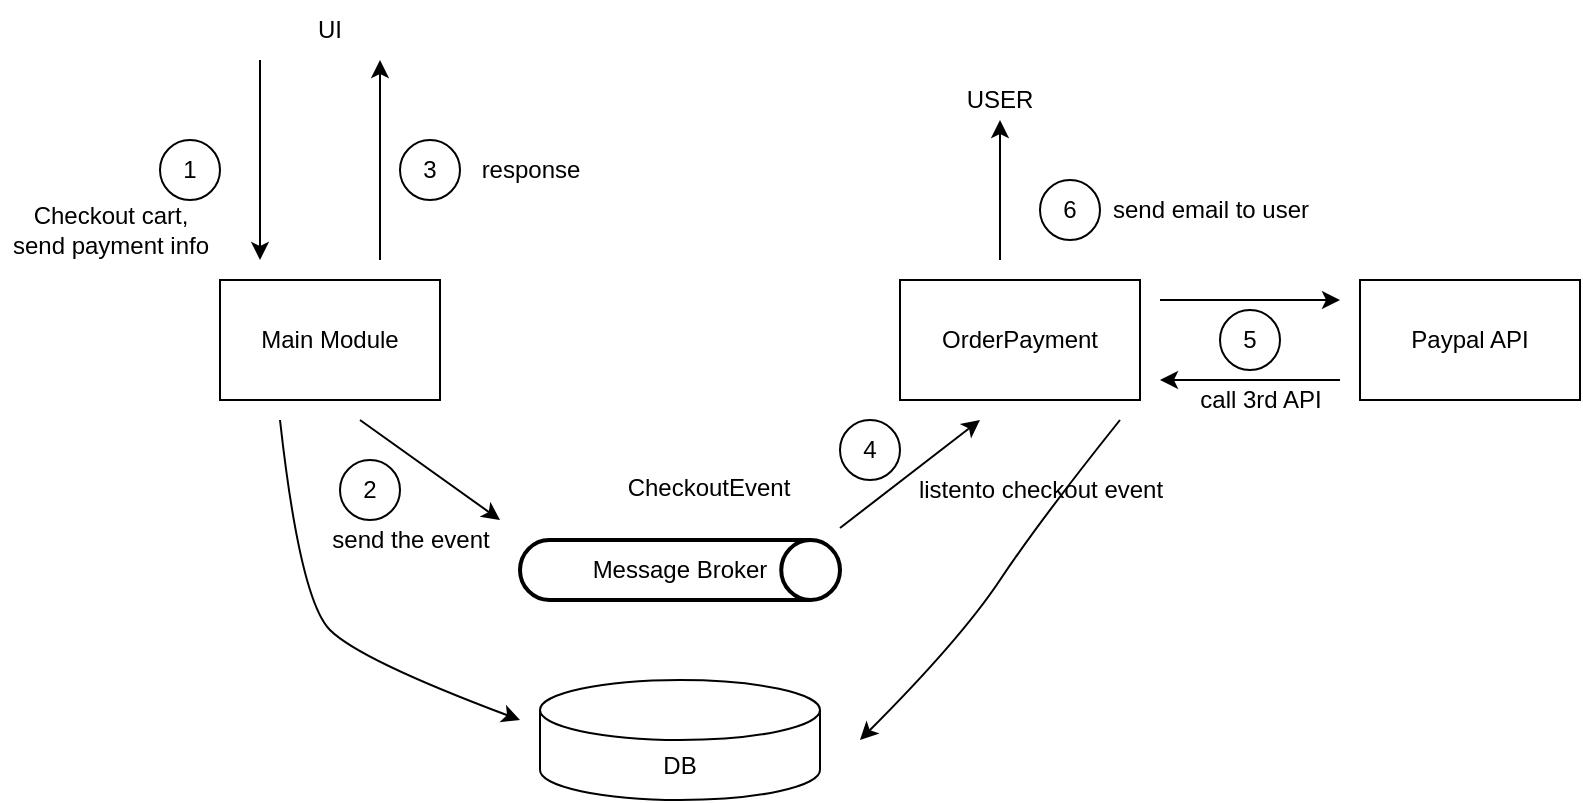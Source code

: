 <mxfile version="14.2.7" type="device"><diagram id="xSmDd7xREHlAoWl92h4q" name="Page-1"><mxGraphModel dx="1038" dy="580" grid="1" gridSize="10" guides="1" tooltips="1" connect="1" arrows="1" fold="1" page="1" pageScale="1" pageWidth="827" pageHeight="1169" math="0" shadow="0"><root><mxCell id="0"/><mxCell id="1" parent="0"/><mxCell id="jiwwj5aGOza-aqxXK3g--1" value="UI" style="text;html=1;strokeColor=none;fillColor=none;align=center;verticalAlign=middle;whiteSpace=wrap;rounded=0;" vertex="1" parent="1"><mxGeometry x="200" y="40" width="50" height="30" as="geometry"/></mxCell><mxCell id="jiwwj5aGOza-aqxXK3g--2" value="Main Module" style="rounded=0;whiteSpace=wrap;html=1;" vertex="1" parent="1"><mxGeometry x="170" y="180" width="110" height="60" as="geometry"/></mxCell><mxCell id="jiwwj5aGOza-aqxXK3g--3" value="DB" style="shape=cylinder3;whiteSpace=wrap;html=1;boundedLbl=1;backgroundOutline=1;size=15;" vertex="1" parent="1"><mxGeometry x="330" y="380" width="140" height="60" as="geometry"/></mxCell><mxCell id="jiwwj5aGOza-aqxXK3g--4" value="Message Broker" style="strokeWidth=2;html=1;shape=mxgraph.flowchart.direct_data;whiteSpace=wrap;" vertex="1" parent="1"><mxGeometry x="320" y="310" width="160" height="30" as="geometry"/></mxCell><mxCell id="jiwwj5aGOza-aqxXK3g--5" value="" style="shape=image;html=1;verticalAlign=top;verticalLabelPosition=bottom;labelBackgroundColor=#ffffff;imageAspect=0;aspect=fixed;image=https://cdn4.iconfinder.com/data/icons/free-ui/64/v-26-128.png" vertex="1" parent="1"><mxGeometry x="330" y="270" width="28" height="28" as="geometry"/></mxCell><mxCell id="jiwwj5aGOza-aqxXK3g--6" value="CheckoutEvent" style="text;html=1;align=center;verticalAlign=middle;resizable=0;points=[];autosize=1;" vertex="1" parent="1"><mxGeometry x="364" y="274" width="100" height="20" as="geometry"/></mxCell><mxCell id="jiwwj5aGOza-aqxXK3g--7" value="" style="curved=1;endArrow=classic;html=1;" edge="1" parent="1"><mxGeometry width="50" height="50" relative="1" as="geometry"><mxPoint x="200" y="250" as="sourcePoint"/><mxPoint x="320" y="400" as="targetPoint"/><Array as="points"><mxPoint x="210" y="340"/><mxPoint x="240" y="370"/></Array></mxGeometry></mxCell><mxCell id="jiwwj5aGOza-aqxXK3g--8" value="OrderPayment" style="rounded=0;whiteSpace=wrap;html=1;" vertex="1" parent="1"><mxGeometry x="510" y="180" width="120" height="60" as="geometry"/></mxCell><mxCell id="jiwwj5aGOza-aqxXK3g--9" value="" style="curved=1;endArrow=classic;html=1;" edge="1" parent="1"><mxGeometry width="50" height="50" relative="1" as="geometry"><mxPoint x="620" y="250" as="sourcePoint"/><mxPoint x="490" y="410" as="targetPoint"/><Array as="points"><mxPoint x="580" y="300"/><mxPoint x="540" y="360"/></Array></mxGeometry></mxCell><mxCell id="jiwwj5aGOza-aqxXK3g--10" value="" style="endArrow=classic;html=1;" edge="1" parent="1"><mxGeometry width="50" height="50" relative="1" as="geometry"><mxPoint x="190" y="70" as="sourcePoint"/><mxPoint x="190" y="170" as="targetPoint"/></mxGeometry></mxCell><mxCell id="jiwwj5aGOza-aqxXK3g--11" value="" style="endArrow=classic;html=1;entryX=1;entryY=1;entryDx=0;entryDy=0;" edge="1" parent="1" target="jiwwj5aGOza-aqxXK3g--1"><mxGeometry width="50" height="50" relative="1" as="geometry"><mxPoint x="250" y="170" as="sourcePoint"/><mxPoint x="440" y="270" as="targetPoint"/></mxGeometry></mxCell><mxCell id="jiwwj5aGOza-aqxXK3g--12" value="" style="endArrow=classic;html=1;" edge="1" parent="1"><mxGeometry width="50" height="50" relative="1" as="geometry"><mxPoint x="240" y="250" as="sourcePoint"/><mxPoint x="310" y="300" as="targetPoint"/></mxGeometry></mxCell><mxCell id="jiwwj5aGOza-aqxXK3g--13" value="" style="endArrow=classic;html=1;" edge="1" parent="1"><mxGeometry width="50" height="50" relative="1" as="geometry"><mxPoint x="480" y="304" as="sourcePoint"/><mxPoint x="550" y="250" as="targetPoint"/></mxGeometry></mxCell><mxCell id="jiwwj5aGOza-aqxXK3g--14" value="Paypal API" style="rounded=0;whiteSpace=wrap;html=1;" vertex="1" parent="1"><mxGeometry x="740" y="180" width="110" height="60" as="geometry"/></mxCell><mxCell id="jiwwj5aGOza-aqxXK3g--15" value="" style="endArrow=classic;html=1;" edge="1" parent="1"><mxGeometry width="50" height="50" relative="1" as="geometry"><mxPoint x="640" y="190" as="sourcePoint"/><mxPoint x="730" y="190" as="targetPoint"/></mxGeometry></mxCell><mxCell id="jiwwj5aGOza-aqxXK3g--16" value="" style="endArrow=classic;html=1;" edge="1" parent="1"><mxGeometry width="50" height="50" relative="1" as="geometry"><mxPoint x="730" y="230" as="sourcePoint"/><mxPoint x="640" y="230" as="targetPoint"/></mxGeometry></mxCell><mxCell id="jiwwj5aGOza-aqxXK3g--17" value="" style="endArrow=classic;html=1;" edge="1" parent="1"><mxGeometry width="50" height="50" relative="1" as="geometry"><mxPoint x="560" y="170" as="sourcePoint"/><mxPoint x="560" y="100" as="targetPoint"/></mxGeometry></mxCell><mxCell id="jiwwj5aGOza-aqxXK3g--18" value="USER" style="text;html=1;strokeColor=none;fillColor=none;align=center;verticalAlign=middle;whiteSpace=wrap;rounded=0;" vertex="1" parent="1"><mxGeometry x="540" y="80" width="40" height="20" as="geometry"/></mxCell><mxCell id="jiwwj5aGOza-aqxXK3g--20" value="1" style="ellipse;whiteSpace=wrap;html=1;" vertex="1" parent="1"><mxGeometry x="140" y="110" width="30" height="30" as="geometry"/></mxCell><mxCell id="jiwwj5aGOza-aqxXK3g--21" value="2" style="ellipse;whiteSpace=wrap;html=1;" vertex="1" parent="1"><mxGeometry x="230" y="270" width="30" height="30" as="geometry"/></mxCell><mxCell id="jiwwj5aGOza-aqxXK3g--23" value="3" style="ellipse;whiteSpace=wrap;html=1;" vertex="1" parent="1"><mxGeometry x="260" y="110" width="30" height="30" as="geometry"/></mxCell><mxCell id="jiwwj5aGOza-aqxXK3g--24" value="4" style="ellipse;whiteSpace=wrap;html=1;" vertex="1" parent="1"><mxGeometry x="480" y="250" width="30" height="30" as="geometry"/></mxCell><mxCell id="jiwwj5aGOza-aqxXK3g--26" value="5" style="ellipse;whiteSpace=wrap;html=1;" vertex="1" parent="1"><mxGeometry x="670" y="195" width="30" height="30" as="geometry"/></mxCell><mxCell id="jiwwj5aGOza-aqxXK3g--27" value="6" style="ellipse;whiteSpace=wrap;html=1;" vertex="1" parent="1"><mxGeometry x="580" y="130" width="30" height="30" as="geometry"/></mxCell><mxCell id="jiwwj5aGOza-aqxXK3g--28" value="Checkout cart, &lt;br&gt;send payment info" style="text;html=1;align=center;verticalAlign=middle;resizable=0;points=[];autosize=1;" vertex="1" parent="1"><mxGeometry x="60" y="140" width="110" height="30" as="geometry"/></mxCell><mxCell id="jiwwj5aGOza-aqxXK3g--29" value="send the event" style="text;html=1;align=center;verticalAlign=middle;resizable=0;points=[];autosize=1;" vertex="1" parent="1"><mxGeometry x="220" y="300" width="90" height="20" as="geometry"/></mxCell><mxCell id="jiwwj5aGOza-aqxXK3g--30" value="response" style="text;html=1;align=center;verticalAlign=middle;resizable=0;points=[];autosize=1;" vertex="1" parent="1"><mxGeometry x="290" y="115" width="70" height="20" as="geometry"/></mxCell><mxCell id="jiwwj5aGOza-aqxXK3g--31" value="listento checkout event" style="text;html=1;align=center;verticalAlign=middle;resizable=0;points=[];autosize=1;" vertex="1" parent="1"><mxGeometry x="510" y="275" width="140" height="20" as="geometry"/></mxCell><mxCell id="jiwwj5aGOza-aqxXK3g--33" value="call 3rd API" style="text;html=1;align=center;verticalAlign=middle;resizable=0;points=[];autosize=1;" vertex="1" parent="1"><mxGeometry x="650" y="230" width="80" height="20" as="geometry"/></mxCell><mxCell id="jiwwj5aGOza-aqxXK3g--34" value="send email to user" style="text;html=1;align=center;verticalAlign=middle;resizable=0;points=[];autosize=1;" vertex="1" parent="1"><mxGeometry x="610" y="135" width="110" height="20" as="geometry"/></mxCell></root></mxGraphModel></diagram></mxfile>